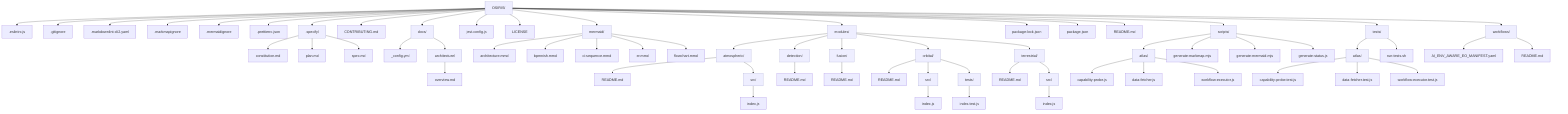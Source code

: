 flowchart TB
classDef dir fill:#eef,stroke:#99c,stroke-width:1px;
d__["OSIRIS/"]:::dir
f__eslintrc_js[".eslintrc.js"]
f__gitignore[".gitignore"]
f__markdownlint_cli2_yaml[".markdownlint-cli2.yaml"]
f__markmapignore[".markmapignore"]
f__mermaidignore[".mermaidignore"]
f__prettierrc_json[".prettierrc.json"]
d__specify[".specify/"]:::dir
f__specify_constitution_md["constitution.md"]
f__specify_plan_md["plan.md"]
f__specify_spec_md["spec.md"]
f_CONTRIBUTING_md["CONTRIBUTING.md"]
d_docs["docs/"]:::dir
f_docs__config_yml["_config.yml"]
d_docs_architecture["architecture/"]:::dir
f_docs_architecture_overview_md["overview.md"]
f_jest_config_js["jest.config.js"]
f_LICENSE["LICENSE"]
d_mermaid["mermaid/"]:::dir
f_mermaid_architecture_mmd["architecture.mmd"]
f_mermaid_bpmnish_mmd["bpmnish.mmd"]
f_mermaid_ci_sequence_mmd["ci-sequence.mmd"]
f_mermaid_er_mmd["er.mmd"]
f_mermaid_flowchart_mmd["flowchart.mmd"]
d_modules["modules/"]:::dir
d_modules_atmospheric["atmospheric/"]:::dir
f_modules_atmospheric_README_md["README.md"]
d_modules_atmospheric_src["src/"]:::dir
f_modules_atmospheric_src_index_js["index.js"]
d_modules_detection["detection/"]:::dir
f_modules_detection_README_md["README.md"]
d_modules_fusion["fusion/"]:::dir
f_modules_fusion_README_md["README.md"]
d_modules_orbital["orbital/"]:::dir
f_modules_orbital_README_md["README.md"]
d_modules_orbital_src["src/"]:::dir
f_modules_orbital_src_index_js["index.js"]
d_modules_orbital_tests["tests/"]:::dir
f_modules_orbital_tests_index_test_js["index.test.js"]
d_modules_terrestrial["terrestrial/"]:::dir
f_modules_terrestrial_README_md["README.md"]
d_modules_terrestrial_src["src/"]:::dir
f_modules_terrestrial_src_index_js["index.js"]
f_package_lock_json["package-lock.json"]
f_package_json["package.json"]
f_README_md["README.md"]
d_scripts["scripts/"]:::dir
d_scripts_atlas["atlas/"]:::dir
f_scripts_atlas_capability_probe_js["capability-probe.js"]
f_scripts_atlas_data_fetcher_js["data-fetcher.js"]
f_scripts_atlas_workflow_executor_js["workflow-executor.js"]
f_scripts_generate_markmap_mjs["generate-markmap.mjs"]
f_scripts_generate_mermaid_mjs["generate-mermaid.mjs"]
f_scripts_generate_status_js["generate-status.js"]
d_tests["tests/"]:::dir
d_tests_atlas["atlas/"]:::dir
f_tests_atlas_capability_probe_test_js["capability-probe.test.js"]
f_tests_atlas_data_fetcher_test_js["data-fetcher.test.js"]
f_tests_atlas_workflow_executor_test_js["workflow-executor.test.js"]
f_tests_run_tests_sh["run-tests.sh"]
d_workflows["workflows/"]:::dir
f_workflows_AI_ENV_AWARE_EO_MANIFEST_yaml["AI_ENV_AWARE_EO_MANIFEST.yaml"]
f_workflows_README_md["README.md"]
d__ --> f__eslintrc_js
d__ --> f__gitignore
d__ --> f__markdownlint_cli2_yaml
d__ --> f__markmapignore
d__ --> f__mermaidignore
d__ --> f__prettierrc_json
d__ --> d__specify
d__specify --> f__specify_constitution_md
d__specify --> f__specify_plan_md
d__specify --> f__specify_spec_md
d__ --> f_CONTRIBUTING_md
d__ --> d_docs
d_docs --> f_docs__config_yml
d_docs --> d_docs_architecture
d_docs_architecture --> f_docs_architecture_overview_md
d__ --> f_jest_config_js
d__ --> f_LICENSE
d__ --> d_mermaid
d_mermaid --> f_mermaid_architecture_mmd
d_mermaid --> f_mermaid_bpmnish_mmd
d_mermaid --> f_mermaid_ci_sequence_mmd
d_mermaid --> f_mermaid_er_mmd
d_mermaid --> f_mermaid_flowchart_mmd
d__ --> d_modules
d_modules --> d_modules_atmospheric
d_modules_atmospheric --> f_modules_atmospheric_README_md
d_modules_atmospheric --> d_modules_atmospheric_src
d_modules_atmospheric_src --> f_modules_atmospheric_src_index_js
d_modules --> d_modules_detection
d_modules_detection --> f_modules_detection_README_md
d_modules --> d_modules_fusion
d_modules_fusion --> f_modules_fusion_README_md
d_modules --> d_modules_orbital
d_modules_orbital --> f_modules_orbital_README_md
d_modules_orbital --> d_modules_orbital_src
d_modules_orbital_src --> f_modules_orbital_src_index_js
d_modules_orbital --> d_modules_orbital_tests
d_modules_orbital_tests --> f_modules_orbital_tests_index_test_js
d_modules --> d_modules_terrestrial
d_modules_terrestrial --> f_modules_terrestrial_README_md
d_modules_terrestrial --> d_modules_terrestrial_src
d_modules_terrestrial_src --> f_modules_terrestrial_src_index_js
d__ --> f_package_lock_json
d__ --> f_package_json
d__ --> f_README_md
d__ --> d_scripts
d_scripts --> d_scripts_atlas
d_scripts_atlas --> f_scripts_atlas_capability_probe_js
d_scripts_atlas --> f_scripts_atlas_data_fetcher_js
d_scripts_atlas --> f_scripts_atlas_workflow_executor_js
d_scripts --> f_scripts_generate_markmap_mjs
d_scripts --> f_scripts_generate_mermaid_mjs
d_scripts --> f_scripts_generate_status_js
d__ --> d_tests
d_tests --> d_tests_atlas
d_tests_atlas --> f_tests_atlas_capability_probe_test_js
d_tests_atlas --> f_tests_atlas_data_fetcher_test_js
d_tests_atlas --> f_tests_atlas_workflow_executor_test_js
d_tests --> f_tests_run_tests_sh
d__ --> d_workflows
d_workflows --> f_workflows_AI_ENV_AWARE_EO_MANIFEST_yaml
d_workflows --> f_workflows_README_md